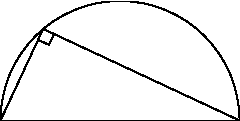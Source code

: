 settings.tex="pdflatex";

texpreamble("\usepackage{amsmath}
\usepackage{amsthm,amssymb}
\usepackage{mathpazo}
\usepackage[svgnames]{xcolor}
");
import graph;

size(120,0);

draw((-1,0)--(1,0));

real th=130;

draw(arc((0,0),1,0,180));
draw((1,0)--dir(th)--(-1,0));

/*
draw((0,0)--dir(th));
draw(arc((1,0),0.2,90+th/2,180));
draw(arc((1,0),0.22,90+th/2,180));
draw(arc((-1,0),0.21,0,th/2));
draw(arc(dir(th),0.2,th-180,th/2-90));
draw(arc(dir(th),0.22,th-180,th/2-90));
draw(arc(dir(th),0.21,th/2-180,th-180));
draw(arc((0,0),0.21,th,180),dashed);
draw(arc((0,0),0.2,0,th),dashed);
draw(arc((0,0),0.22,0,th),dashed);
*/

void rtang(pair P, real phi, real d=0.1){
	draw(shift(P)*rotate(phi,(0,0))*box((0,0),(d,d)));
}

rtang(dir(th),degrees((1,0)-dir(th))-90);

